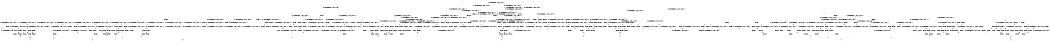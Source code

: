 digraph BCG {
size = "7, 10.5";
center = TRUE;
node [shape = circle];
0 [peripheries = 2];
0 -> 1 [label = "EX !0 !ATOMIC_EXCH_BRANCH (1, +1, TRUE, +0, 2, TRUE) !{}"];
0 -> 2 [label = "EX !2 !ATOMIC_EXCH_BRANCH (1, +0, FALSE, +0, 3, TRUE) !{}"];
0 -> 3 [label = "EX !1 !ATOMIC_EXCH_BRANCH (1, +0, TRUE, +0, 1, TRUE) !{}"];
1 -> 4 [label = "EX !2 !ATOMIC_EXCH_BRANCH (1, +0, FALSE, +0, 3, FALSE) !{0}"];
1 -> 5 [label = "EX !1 !ATOMIC_EXCH_BRANCH (1, +0, TRUE, +0, 1, FALSE) !{0}"];
1 -> 6 [label = "TERMINATE !0"];
2 -> 7 [label = "EX !0 !ATOMIC_EXCH_BRANCH (1, +1, TRUE, +0, 2, TRUE) !{0, 1, 2}"];
2 -> 8 [label = "EX !1 !ATOMIC_EXCH_BRANCH (1, +0, TRUE, +0, 1, TRUE) !{0, 1, 2}"];
2 -> 9 [label = "TERMINATE !2"];
2 -> 10 [label = "EX !0 !ATOMIC_EXCH_BRANCH (1, +1, TRUE, +0, 2, TRUE) !{0, 1, 2}"];
3 -> 11 [label = "EX !1 !ATOMIC_EXCH_BRANCH (1, +0, TRUE, +0, 1, TRUE) !{0, 1}"];
3 -> 12 [label = "EX !0 !ATOMIC_EXCH_BRANCH (1, +1, TRUE, +0, 2, TRUE) !{0, 1}"];
3 -> 13 [label = "EX !2 !ATOMIC_EXCH_BRANCH (1, +0, FALSE, +0, 3, TRUE) !{0, 1}"];
3 -> 14 [label = "EX !0 !ATOMIC_EXCH_BRANCH (1, +1, TRUE, +0, 2, TRUE) !{0, 1}"];
4 -> 15 [label = "EX !2 !ATOMIC_EXCH_BRANCH (1, +1, TRUE, +0, 3, FALSE) !{0, 1, 2}"];
4 -> 16 [label = "EX !1 !ATOMIC_EXCH_BRANCH (1, +0, TRUE, +0, 1, FALSE) !{0, 1, 2}"];
4 -> 17 [label = "TERMINATE !0"];
5 -> 18 [label = "EX !2 !ATOMIC_EXCH_BRANCH (1, +0, FALSE, +0, 3, TRUE) !{0, 1}"];
5 -> 19 [label = "TERMINATE !0"];
5 -> 20 [label = "TERMINATE !1"];
6 -> 21 [label = "EX !2 !ATOMIC_EXCH_BRANCH (1, +0, FALSE, +0, 3, FALSE) !{}"];
6 -> 22 [label = "EX !1 !ATOMIC_EXCH_BRANCH (1, +0, TRUE, +0, 1, FALSE) !{}"];
7 -> 23 [label = "EX !1 !ATOMIC_EXCH_BRANCH (1, +0, TRUE, +0, 1, FALSE) !{0, 1, 2}"];
7 -> 24 [label = "TERMINATE !0"];
7 -> 25 [label = "TERMINATE !2"];
8 -> 8 [label = "EX !1 !ATOMIC_EXCH_BRANCH (1, +0, TRUE, +0, 1, TRUE) !{0, 1, 2}"];
8 -> 26 [label = "EX !0 !ATOMIC_EXCH_BRANCH (1, +1, TRUE, +0, 2, TRUE) !{0, 1, 2}"];
8 -> 27 [label = "TERMINATE !2"];
8 -> 28 [label = "EX !0 !ATOMIC_EXCH_BRANCH (1, +1, TRUE, +0, 2, TRUE) !{0, 1, 2}"];
9 -> 29 [label = "EX !0 !ATOMIC_EXCH_BRANCH (1, +1, TRUE, +0, 2, TRUE) !{0, 1}"];
9 -> 30 [label = "EX !1 !ATOMIC_EXCH_BRANCH (1, +0, TRUE, +0, 1, TRUE) !{0, 1}"];
9 -> 31 [label = "EX !0 !ATOMIC_EXCH_BRANCH (1, +1, TRUE, +0, 2, TRUE) !{0, 1}"];
10 -> 32 [label = "EX !1 !ATOMIC_EXCH_BRANCH (1, +0, TRUE, +0, 1, FALSE) !{0, 1, 2}"];
10 -> 33 [label = "EX !1 !ATOMIC_EXCH_BRANCH (1, +0, TRUE, +0, 1, FALSE) !{0, 1, 2}"];
10 -> 34 [label = "TERMINATE !0"];
10 -> 35 [label = "TERMINATE !2"];
11 -> 11 [label = "EX !1 !ATOMIC_EXCH_BRANCH (1, +0, TRUE, +0, 1, TRUE) !{0, 1}"];
11 -> 12 [label = "EX !0 !ATOMIC_EXCH_BRANCH (1, +1, TRUE, +0, 2, TRUE) !{0, 1}"];
11 -> 13 [label = "EX !2 !ATOMIC_EXCH_BRANCH (1, +0, FALSE, +0, 3, TRUE) !{0, 1}"];
11 -> 14 [label = "EX !0 !ATOMIC_EXCH_BRANCH (1, +1, TRUE, +0, 2, TRUE) !{0, 1}"];
12 -> 36 [label = "EX !1 !ATOMIC_EXCH_BRANCH (1, +0, TRUE, +0, 1, FALSE) !{0, 1}"];
12 -> 37 [label = "EX !2 !ATOMIC_EXCH_BRANCH (1, +0, FALSE, +0, 3, FALSE) !{0, 1}"];
12 -> 38 [label = "TERMINATE !0"];
13 -> 8 [label = "EX !1 !ATOMIC_EXCH_BRANCH (1, +0, TRUE, +0, 1, TRUE) !{0, 1, 2}"];
13 -> 26 [label = "EX !0 !ATOMIC_EXCH_BRANCH (1, +1, TRUE, +0, 2, TRUE) !{0, 1, 2}"];
13 -> 27 [label = "TERMINATE !2"];
13 -> 28 [label = "EX !0 !ATOMIC_EXCH_BRANCH (1, +1, TRUE, +0, 2, TRUE) !{0, 1, 2}"];
14 -> 39 [label = "EX !1 !ATOMIC_EXCH_BRANCH (1, +0, TRUE, +0, 1, FALSE) !{0, 1}"];
14 -> 40 [label = "EX !1 !ATOMIC_EXCH_BRANCH (1, +0, TRUE, +0, 1, FALSE) !{0, 1}"];
14 -> 41 [label = "EX !2 !ATOMIC_EXCH_BRANCH (1, +0, FALSE, +0, 3, FALSE) !{0, 1}"];
14 -> 42 [label = "TERMINATE !0"];
15 -> 23 [label = "EX !1 !ATOMIC_EXCH_BRANCH (1, +0, TRUE, +0, 1, FALSE) !{0, 1, 2}"];
15 -> 24 [label = "TERMINATE !0"];
15 -> 25 [label = "TERMINATE !2"];
16 -> 43 [label = "EX !2 !ATOMIC_EXCH_BRANCH (1, +1, TRUE, +0, 3, TRUE) !{0, 1, 2}"];
16 -> 44 [label = "TERMINATE !0"];
16 -> 45 [label = "TERMINATE !1"];
17 -> 46 [label = "EX !2 !ATOMIC_EXCH_BRANCH (1, +1, TRUE, +0, 3, FALSE) !{1, 2}"];
17 -> 47 [label = "EX !1 !ATOMIC_EXCH_BRANCH (1, +0, TRUE, +0, 1, FALSE) !{1, 2}"];
17 -> 48 [label = "EX !1 !ATOMIC_EXCH_BRANCH (1, +0, TRUE, +0, 1, FALSE) !{1, 2}"];
18 -> 49 [label = "TERMINATE !0"];
18 -> 50 [label = "TERMINATE !2"];
18 -> 51 [label = "TERMINATE !1"];
19 -> 52 [label = "EX !2 !ATOMIC_EXCH_BRANCH (1, +0, FALSE, +0, 3, TRUE) !{1}"];
19 -> 53 [label = "TERMINATE !1"];
20 -> 54 [label = "EX !2 !ATOMIC_EXCH_BRANCH (1, +0, FALSE, +0, 3, TRUE) !{0}"];
20 -> 53 [label = "TERMINATE !0"];
21 -> 46 [label = "EX !2 !ATOMIC_EXCH_BRANCH (1, +1, TRUE, +0, 3, FALSE) !{1, 2}"];
21 -> 47 [label = "EX !1 !ATOMIC_EXCH_BRANCH (1, +0, TRUE, +0, 1, FALSE) !{1, 2}"];
21 -> 48 [label = "EX !1 !ATOMIC_EXCH_BRANCH (1, +0, TRUE, +0, 1, FALSE) !{1, 2}"];
22 -> 52 [label = "EX !2 !ATOMIC_EXCH_BRANCH (1, +0, FALSE, +0, 3, TRUE) !{1}"];
22 -> 53 [label = "TERMINATE !1"];
23 -> 49 [label = "TERMINATE !0"];
23 -> 50 [label = "TERMINATE !2"];
23 -> 51 [label = "TERMINATE !1"];
24 -> 55 [label = "EX !1 !ATOMIC_EXCH_BRANCH (1, +0, TRUE, +0, 1, FALSE) !{1, 2}"];
24 -> 56 [label = "TERMINATE !2"];
24 -> 57 [label = "EX !1 !ATOMIC_EXCH_BRANCH (1, +0, TRUE, +0, 1, FALSE) !{1, 2}"];
25 -> 58 [label = "EX !1 !ATOMIC_EXCH_BRANCH (1, +0, TRUE, +0, 1, FALSE) !{0, 1}"];
25 -> 56 [label = "TERMINATE !0"];
26 -> 23 [label = "EX !1 !ATOMIC_EXCH_BRANCH (1, +0, TRUE, +0, 1, FALSE) !{0, 1, 2}"];
26 -> 59 [label = "TERMINATE !0"];
26 -> 60 [label = "TERMINATE !2"];
27 -> 30 [label = "EX !1 !ATOMIC_EXCH_BRANCH (1, +0, TRUE, +0, 1, TRUE) !{0, 1}"];
27 -> 61 [label = "EX !0 !ATOMIC_EXCH_BRANCH (1, +1, TRUE, +0, 2, TRUE) !{0, 1}"];
27 -> 62 [label = "EX !0 !ATOMIC_EXCH_BRANCH (1, +1, TRUE, +0, 2, TRUE) !{0, 1}"];
28 -> 32 [label = "EX !1 !ATOMIC_EXCH_BRANCH (1, +0, TRUE, +0, 1, FALSE) !{0, 1, 2}"];
28 -> 33 [label = "EX !1 !ATOMIC_EXCH_BRANCH (1, +0, TRUE, +0, 1, FALSE) !{0, 1, 2}"];
28 -> 63 [label = "TERMINATE !0"];
28 -> 64 [label = "TERMINATE !2"];
29 -> 58 [label = "EX !1 !ATOMIC_EXCH_BRANCH (1, +0, TRUE, +0, 1, FALSE) !{0, 1}"];
29 -> 56 [label = "TERMINATE !0"];
30 -> 30 [label = "EX !1 !ATOMIC_EXCH_BRANCH (1, +0, TRUE, +0, 1, TRUE) !{0, 1}"];
30 -> 61 [label = "EX !0 !ATOMIC_EXCH_BRANCH (1, +1, TRUE, +0, 2, TRUE) !{0, 1}"];
30 -> 62 [label = "EX !0 !ATOMIC_EXCH_BRANCH (1, +1, TRUE, +0, 2, TRUE) !{0, 1}"];
31 -> 65 [label = "EX !1 !ATOMIC_EXCH_BRANCH (1, +0, TRUE, +0, 1, FALSE) !{0, 1}"];
31 -> 66 [label = "EX !1 !ATOMIC_EXCH_BRANCH (1, +0, TRUE, +0, 1, FALSE) !{0, 1}"];
31 -> 67 [label = "TERMINATE !0"];
32 -> 68 [label = "TERMINATE !0"];
32 -> 69 [label = "TERMINATE !2"];
32 -> 70 [label = "TERMINATE !1"];
33 -> 71 [label = "TERMINATE !0"];
33 -> 72 [label = "TERMINATE !2"];
33 -> 73 [label = "TERMINATE !1"];
34 -> 74 [label = "EX !1 !ATOMIC_EXCH_BRANCH (1, +0, TRUE, +0, 1, FALSE) !{1, 2}"];
34 -> 75 [label = "TERMINATE !2"];
35 -> 76 [label = "EX !1 !ATOMIC_EXCH_BRANCH (1, +0, TRUE, +0, 1, FALSE) !{0, 1}"];
35 -> 75 [label = "TERMINATE !0"];
36 -> 18 [label = "EX !2 !ATOMIC_EXCH_BRANCH (1, +0, FALSE, +0, 3, TRUE) !{0, 1}"];
36 -> 19 [label = "TERMINATE !0"];
36 -> 20 [label = "TERMINATE !1"];
37 -> 16 [label = "EX !1 !ATOMIC_EXCH_BRANCH (1, +0, TRUE, +0, 1, FALSE) !{0, 1, 2}"];
37 -> 77 [label = "EX !2 !ATOMIC_EXCH_BRANCH (1, +1, TRUE, +0, 3, FALSE) !{0, 1, 2}"];
37 -> 78 [label = "TERMINATE !0"];
38 -> 79 [label = "EX !1 !ATOMIC_EXCH_BRANCH (1, +0, TRUE, +0, 1, FALSE) !{1}"];
38 -> 80 [label = "EX !2 !ATOMIC_EXCH_BRANCH (1, +0, FALSE, +0, 3, FALSE) !{1}"];
38 -> 81 [label = "EX !1 !ATOMIC_EXCH_BRANCH (1, +0, TRUE, +0, 1, FALSE) !{1}"];
39 -> 82 [label = "EX !2 !ATOMIC_EXCH_BRANCH (1, +0, FALSE, +0, 3, TRUE) !{0, 1}"];
39 -> 83 [label = "TERMINATE !0"];
39 -> 84 [label = "TERMINATE !1"];
40 -> 85 [label = "EX !2 !ATOMIC_EXCH_BRANCH (1, +0, FALSE, +0, 3, TRUE) !{0, 1}"];
40 -> 86 [label = "TERMINATE !0"];
40 -> 87 [label = "TERMINATE !1"];
41 -> 88 [label = "EX !1 !ATOMIC_EXCH_BRANCH (1, +0, TRUE, +0, 1, FALSE) !{0, 1, 2}"];
41 -> 89 [label = "EX !2 !ATOMIC_EXCH_BRANCH (1, +1, TRUE, +0, 3, FALSE) !{0, 1, 2}"];
41 -> 90 [label = "TERMINATE !0"];
42 -> 91 [label = "EX !1 !ATOMIC_EXCH_BRANCH (1, +0, TRUE, +0, 1, FALSE) !{1}"];
42 -> 92 [label = "EX !2 !ATOMIC_EXCH_BRANCH (1, +0, FALSE, +0, 3, FALSE) !{1}"];
43 -> 93 [label = "TERMINATE !0"];
43 -> 94 [label = "TERMINATE !2"];
43 -> 95 [label = "TERMINATE !1"];
44 -> 96 [label = "EX !2 !ATOMIC_EXCH_BRANCH (1, +1, TRUE, +0, 3, TRUE) !{1, 2}"];
44 -> 97 [label = "TERMINATE !1"];
45 -> 98 [label = "EX !2 !ATOMIC_EXCH_BRANCH (1, +1, TRUE, +0, 3, TRUE) !{0, 2}"];
45 -> 97 [label = "TERMINATE !0"];
46 -> 55 [label = "EX !1 !ATOMIC_EXCH_BRANCH (1, +0, TRUE, +0, 1, FALSE) !{1, 2}"];
46 -> 56 [label = "TERMINATE !2"];
46 -> 57 [label = "EX !1 !ATOMIC_EXCH_BRANCH (1, +0, TRUE, +0, 1, FALSE) !{1, 2}"];
47 -> 96 [label = "EX !2 !ATOMIC_EXCH_BRANCH (1, +1, TRUE, +0, 3, TRUE) !{1, 2}"];
47 -> 97 [label = "TERMINATE !1"];
48 -> 99 [label = "EX !2 !ATOMIC_EXCH_BRANCH (1, +1, TRUE, +0, 3, TRUE) !{1, 2}"];
48 -> 100 [label = "EX !2 !ATOMIC_EXCH_BRANCH (1, +1, TRUE, +0, 3, TRUE) !{1, 2}"];
48 -> 101 [label = "TERMINATE !1"];
49 -> 102 [label = "TERMINATE !2"];
49 -> 103 [label = "TERMINATE !1"];
50 -> 102 [label = "TERMINATE !0"];
50 -> 104 [label = "TERMINATE !1"];
51 -> 103 [label = "TERMINATE !0"];
51 -> 104 [label = "TERMINATE !2"];
52 -> 102 [label = "TERMINATE !2"];
52 -> 103 [label = "TERMINATE !1"];
53 -> 105 [label = "EX !2 !ATOMIC_EXCH_BRANCH (1, +0, FALSE, +0, 3, TRUE) !{}"];
54 -> 103 [label = "TERMINATE !0"];
54 -> 104 [label = "TERMINATE !2"];
55 -> 102 [label = "TERMINATE !2"];
55 -> 103 [label = "TERMINATE !1"];
56 -> 106 [label = "EX !1 !ATOMIC_EXCH_BRANCH (1, +0, TRUE, +0, 1, FALSE) !{1}"];
56 -> 107 [label = "EX !1 !ATOMIC_EXCH_BRANCH (1, +0, TRUE, +0, 1, FALSE) !{1}"];
57 -> 108 [label = "TERMINATE !2"];
57 -> 109 [label = "TERMINATE !1"];
58 -> 102 [label = "TERMINATE !0"];
58 -> 104 [label = "TERMINATE !1"];
59 -> 55 [label = "EX !1 !ATOMIC_EXCH_BRANCH (1, +0, TRUE, +0, 1, FALSE) !{1, 2}"];
59 -> 110 [label = "TERMINATE !2"];
59 -> 57 [label = "EX !1 !ATOMIC_EXCH_BRANCH (1, +0, TRUE, +0, 1, FALSE) !{1, 2}"];
60 -> 58 [label = "EX !1 !ATOMIC_EXCH_BRANCH (1, +0, TRUE, +0, 1, FALSE) !{0, 1}"];
60 -> 110 [label = "TERMINATE !0"];
61 -> 58 [label = "EX !1 !ATOMIC_EXCH_BRANCH (1, +0, TRUE, +0, 1, FALSE) !{0, 1}"];
61 -> 110 [label = "TERMINATE !0"];
62 -> 65 [label = "EX !1 !ATOMIC_EXCH_BRANCH (1, +0, TRUE, +0, 1, FALSE) !{0, 1}"];
62 -> 66 [label = "EX !1 !ATOMIC_EXCH_BRANCH (1, +0, TRUE, +0, 1, FALSE) !{0, 1}"];
62 -> 111 [label = "TERMINATE !0"];
63 -> 74 [label = "EX !1 !ATOMIC_EXCH_BRANCH (1, +0, TRUE, +0, 1, FALSE) !{1, 2}"];
63 -> 112 [label = "TERMINATE !2"];
64 -> 76 [label = "EX !1 !ATOMIC_EXCH_BRANCH (1, +0, TRUE, +0, 1, FALSE) !{0, 1}"];
64 -> 112 [label = "TERMINATE !0"];
65 -> 113 [label = "TERMINATE !0"];
65 -> 114 [label = "TERMINATE !1"];
66 -> 115 [label = "TERMINATE !0"];
66 -> 116 [label = "TERMINATE !1"];
67 -> 117 [label = "EX !1 !ATOMIC_EXCH_BRANCH (1, +0, TRUE, +0, 1, FALSE) !{1}"];
68 -> 118 [label = "TERMINATE !2"];
68 -> 119 [label = "TERMINATE !1"];
69 -> 118 [label = "TERMINATE !0"];
69 -> 120 [label = "TERMINATE !1"];
70 -> 119 [label = "TERMINATE !0"];
70 -> 120 [label = "TERMINATE !2"];
71 -> 121 [label = "TERMINATE !2"];
71 -> 122 [label = "TERMINATE !1"];
72 -> 121 [label = "TERMINATE !0"];
72 -> 123 [label = "TERMINATE !1"];
73 -> 122 [label = "TERMINATE !0"];
73 -> 123 [label = "TERMINATE !2"];
74 -> 121 [label = "TERMINATE !2"];
74 -> 122 [label = "TERMINATE !1"];
75 -> 124 [label = "EX !1 !ATOMIC_EXCH_BRANCH (1, +0, TRUE, +0, 1, FALSE) !{1}"];
76 -> 121 [label = "TERMINATE !0"];
76 -> 123 [label = "TERMINATE !1"];
77 -> 23 [label = "EX !1 !ATOMIC_EXCH_BRANCH (1, +0, TRUE, +0, 1, FALSE) !{0, 1, 2}"];
77 -> 59 [label = "TERMINATE !0"];
77 -> 60 [label = "TERMINATE !2"];
78 -> 47 [label = "EX !1 !ATOMIC_EXCH_BRANCH (1, +0, TRUE, +0, 1, FALSE) !{1, 2}"];
78 -> 125 [label = "EX !2 !ATOMIC_EXCH_BRANCH (1, +1, TRUE, +0, 3, FALSE) !{1, 2}"];
78 -> 48 [label = "EX !1 !ATOMIC_EXCH_BRANCH (1, +0, TRUE, +0, 1, FALSE) !{1, 2}"];
79 -> 52 [label = "EX !2 !ATOMIC_EXCH_BRANCH (1, +0, FALSE, +0, 3, TRUE) !{1}"];
79 -> 53 [label = "TERMINATE !1"];
80 -> 47 [label = "EX !1 !ATOMIC_EXCH_BRANCH (1, +0, TRUE, +0, 1, FALSE) !{1, 2}"];
80 -> 125 [label = "EX !2 !ATOMIC_EXCH_BRANCH (1, +1, TRUE, +0, 3, FALSE) !{1, 2}"];
80 -> 48 [label = "EX !1 !ATOMIC_EXCH_BRANCH (1, +0, TRUE, +0, 1, FALSE) !{1, 2}"];
81 -> 126 [label = "EX !2 !ATOMIC_EXCH_BRANCH (1, +0, FALSE, +0, 3, TRUE) !{1}"];
81 -> 127 [label = "TERMINATE !1"];
82 -> 128 [label = "TERMINATE !0"];
82 -> 129 [label = "TERMINATE !2"];
82 -> 130 [label = "TERMINATE !1"];
83 -> 131 [label = "EX !2 !ATOMIC_EXCH_BRANCH (1, +0, FALSE, +0, 3, TRUE) !{1}"];
83 -> 132 [label = "TERMINATE !1"];
84 -> 133 [label = "EX !2 !ATOMIC_EXCH_BRANCH (1, +0, FALSE, +0, 3, TRUE) !{0}"];
84 -> 132 [label = "TERMINATE !0"];
85 -> 134 [label = "TERMINATE !0"];
85 -> 135 [label = "TERMINATE !2"];
85 -> 136 [label = "TERMINATE !1"];
86 -> 137 [label = "EX !2 !ATOMIC_EXCH_BRANCH (1, +0, FALSE, +0, 3, TRUE) !{1}"];
86 -> 138 [label = "TERMINATE !1"];
87 -> 139 [label = "EX !2 !ATOMIC_EXCH_BRANCH (1, +0, FALSE, +0, 3, TRUE) !{0}"];
87 -> 138 [label = "TERMINATE !0"];
88 -> 140 [label = "EX !2 !ATOMIC_EXCH_BRANCH (1, +1, TRUE, +0, 3, TRUE) !{0, 1, 2}"];
88 -> 141 [label = "TERMINATE !0"];
88 -> 142 [label = "TERMINATE !1"];
89 -> 143 [label = "EX !1 !ATOMIC_EXCH_BRANCH (1, +0, TRUE, +0, 1, FALSE) !{0, 1, 2}"];
89 -> 144 [label = "TERMINATE !0"];
89 -> 145 [label = "TERMINATE !2"];
90 -> 146 [label = "EX !1 !ATOMIC_EXCH_BRANCH (1, +0, TRUE, +0, 1, FALSE) !{1, 2}"];
90 -> 147 [label = "EX !2 !ATOMIC_EXCH_BRANCH (1, +1, TRUE, +0, 3, FALSE) !{1, 2}"];
91 -> 137 [label = "EX !2 !ATOMIC_EXCH_BRANCH (1, +0, FALSE, +0, 3, TRUE) !{1}"];
91 -> 138 [label = "TERMINATE !1"];
92 -> 146 [label = "EX !1 !ATOMIC_EXCH_BRANCH (1, +0, TRUE, +0, 1, FALSE) !{1, 2}"];
92 -> 147 [label = "EX !2 !ATOMIC_EXCH_BRANCH (1, +1, TRUE, +0, 3, FALSE) !{1, 2}"];
93 -> 148 [label = "TERMINATE !2"];
93 -> 149 [label = "TERMINATE !1"];
94 -> 148 [label = "TERMINATE !0"];
94 -> 150 [label = "TERMINATE !1"];
95 -> 149 [label = "TERMINATE !0"];
95 -> 150 [label = "TERMINATE !2"];
96 -> 148 [label = "TERMINATE !2"];
96 -> 149 [label = "TERMINATE !1"];
97 -> 151 [label = "EX !2 !ATOMIC_EXCH_BRANCH (1, +1, TRUE, +0, 3, TRUE) !{2}"];
97 -> 152 [label = "EX !2 !ATOMIC_EXCH_BRANCH (1, +1, TRUE, +0, 3, TRUE) !{2}"];
98 -> 149 [label = "TERMINATE !0"];
98 -> 150 [label = "TERMINATE !2"];
99 -> 153 [label = "TERMINATE !2"];
99 -> 154 [label = "TERMINATE !1"];
100 -> 155 [label = "TERMINATE !2"];
100 -> 156 [label = "TERMINATE !1"];
101 -> 157 [label = "EX !2 !ATOMIC_EXCH_BRANCH (1, +1, TRUE, +0, 3, TRUE) !{2}"];
102 -> 158 [label = "TERMINATE !1"];
103 -> 158 [label = "TERMINATE !2"];
104 -> 158 [label = "TERMINATE !0"];
105 -> 158 [label = "TERMINATE !2"];
106 -> 158 [label = "TERMINATE !1"];
107 -> 159 [label = "TERMINATE !1"];
108 -> 160 [label = "TERMINATE !1"];
109 -> 160 [label = "TERMINATE !2"];
110 -> 106 [label = "EX !1 !ATOMIC_EXCH_BRANCH (1, +0, TRUE, +0, 1, FALSE) !{1}"];
110 -> 107 [label = "EX !1 !ATOMIC_EXCH_BRANCH (1, +0, TRUE, +0, 1, FALSE) !{1}"];
111 -> 117 [label = "EX !1 !ATOMIC_EXCH_BRANCH (1, +0, TRUE, +0, 1, FALSE) !{1}"];
112 -> 124 [label = "EX !1 !ATOMIC_EXCH_BRANCH (1, +0, TRUE, +0, 1, FALSE) !{1}"];
113 -> 161 [label = "TERMINATE !1"];
114 -> 161 [label = "TERMINATE !0"];
115 -> 162 [label = "TERMINATE !1"];
116 -> 162 [label = "TERMINATE !0"];
117 -> 162 [label = "TERMINATE !1"];
118 -> 163 [label = "TERMINATE !1"];
119 -> 163 [label = "TERMINATE !2"];
120 -> 163 [label = "TERMINATE !0"];
121 -> 164 [label = "TERMINATE !1"];
122 -> 164 [label = "TERMINATE !2"];
123 -> 164 [label = "TERMINATE !0"];
124 -> 164 [label = "TERMINATE !1"];
125 -> 55 [label = "EX !1 !ATOMIC_EXCH_BRANCH (1, +0, TRUE, +0, 1, FALSE) !{1, 2}"];
125 -> 110 [label = "TERMINATE !2"];
125 -> 57 [label = "EX !1 !ATOMIC_EXCH_BRANCH (1, +0, TRUE, +0, 1, FALSE) !{1, 2}"];
126 -> 165 [label = "TERMINATE !2"];
126 -> 166 [label = "TERMINATE !1"];
127 -> 167 [label = "EX !2 !ATOMIC_EXCH_BRANCH (1, +0, FALSE, +0, 3, TRUE) !{}"];
128 -> 113 [label = "TERMINATE !2"];
128 -> 168 [label = "TERMINATE !1"];
129 -> 113 [label = "TERMINATE !0"];
129 -> 114 [label = "TERMINATE !1"];
130 -> 168 [label = "TERMINATE !0"];
130 -> 114 [label = "TERMINATE !2"];
131 -> 113 [label = "TERMINATE !2"];
131 -> 168 [label = "TERMINATE !1"];
132 -> 169 [label = "EX !2 !ATOMIC_EXCH_BRANCH (1, +0, FALSE, +0, 3, TRUE) !{}"];
133 -> 168 [label = "TERMINATE !0"];
133 -> 114 [label = "TERMINATE !2"];
134 -> 115 [label = "TERMINATE !2"];
134 -> 170 [label = "TERMINATE !1"];
135 -> 115 [label = "TERMINATE !0"];
135 -> 116 [label = "TERMINATE !1"];
136 -> 170 [label = "TERMINATE !0"];
136 -> 116 [label = "TERMINATE !2"];
137 -> 115 [label = "TERMINATE !2"];
137 -> 170 [label = "TERMINATE !1"];
138 -> 171 [label = "EX !2 !ATOMIC_EXCH_BRANCH (1, +0, FALSE, +0, 3, TRUE) !{}"];
139 -> 170 [label = "TERMINATE !0"];
139 -> 116 [label = "TERMINATE !2"];
140 -> 172 [label = "TERMINATE !0"];
140 -> 173 [label = "TERMINATE !2"];
140 -> 174 [label = "TERMINATE !1"];
141 -> 175 [label = "EX !2 !ATOMIC_EXCH_BRANCH (1, +1, TRUE, +0, 3, TRUE) !{1, 2}"];
141 -> 176 [label = "TERMINATE !1"];
142 -> 177 [label = "EX !2 !ATOMIC_EXCH_BRANCH (1, +1, TRUE, +0, 3, TRUE) !{0, 2}"];
142 -> 176 [label = "TERMINATE !0"];
143 -> 134 [label = "TERMINATE !0"];
143 -> 135 [label = "TERMINATE !2"];
143 -> 136 [label = "TERMINATE !1"];
144 -> 178 [label = "EX !1 !ATOMIC_EXCH_BRANCH (1, +0, TRUE, +0, 1, FALSE) !{1, 2}"];
144 -> 111 [label = "TERMINATE !2"];
145 -> 65 [label = "EX !1 !ATOMIC_EXCH_BRANCH (1, +0, TRUE, +0, 1, FALSE) !{0, 1}"];
145 -> 66 [label = "EX !1 !ATOMIC_EXCH_BRANCH (1, +0, TRUE, +0, 1, FALSE) !{0, 1}"];
145 -> 111 [label = "TERMINATE !0"];
146 -> 175 [label = "EX !2 !ATOMIC_EXCH_BRANCH (1, +1, TRUE, +0, 3, TRUE) !{1, 2}"];
146 -> 176 [label = "TERMINATE !1"];
147 -> 178 [label = "EX !1 !ATOMIC_EXCH_BRANCH (1, +0, TRUE, +0, 1, FALSE) !{1, 2}"];
147 -> 111 [label = "TERMINATE !2"];
148 -> 179 [label = "TERMINATE !1"];
149 -> 179 [label = "TERMINATE !2"];
150 -> 179 [label = "TERMINATE !0"];
151 -> 179 [label = "TERMINATE !2"];
152 -> 180 [label = "TERMINATE !2"];
153 -> 181 [label = "TERMINATE !1"];
154 -> 181 [label = "TERMINATE !2"];
155 -> 182 [label = "TERMINATE !1"];
156 -> 182 [label = "TERMINATE !2"];
157 -> 182 [label = "TERMINATE !2"];
158 -> 183 [label = "exit"];
159 -> 184 [label = "exit"];
160 -> 185 [label = "exit"];
161 -> 186 [label = "exit"];
162 -> 187 [label = "exit"];
163 -> 188 [label = "exit"];
164 -> 189 [label = "exit"];
165 -> 159 [label = "TERMINATE !1"];
166 -> 159 [label = "TERMINATE !2"];
167 -> 159 [label = "TERMINATE !2"];
168 -> 161 [label = "TERMINATE !2"];
169 -> 161 [label = "TERMINATE !2"];
170 -> 162 [label = "TERMINATE !2"];
171 -> 162 [label = "TERMINATE !2"];
172 -> 190 [label = "TERMINATE !2"];
172 -> 191 [label = "TERMINATE !1"];
173 -> 190 [label = "TERMINATE !0"];
173 -> 192 [label = "TERMINATE !1"];
174 -> 191 [label = "TERMINATE !0"];
174 -> 192 [label = "TERMINATE !2"];
175 -> 190 [label = "TERMINATE !2"];
175 -> 191 [label = "TERMINATE !1"];
176 -> 193 [label = "EX !2 !ATOMIC_EXCH_BRANCH (1, +1, TRUE, +0, 3, TRUE) !{2}"];
177 -> 191 [label = "TERMINATE !0"];
177 -> 192 [label = "TERMINATE !2"];
178 -> 115 [label = "TERMINATE !2"];
178 -> 170 [label = "TERMINATE !1"];
179 -> 183 [label = "exit"];
180 -> 194 [label = "exit"];
181 -> 195 [label = "exit"];
182 -> 185 [label = "exit"];
190 -> 196 [label = "TERMINATE !1"];
191 -> 196 [label = "TERMINATE !2"];
192 -> 196 [label = "TERMINATE !0"];
193 -> 196 [label = "TERMINATE !2"];
196 -> 187 [label = "exit"];
}
